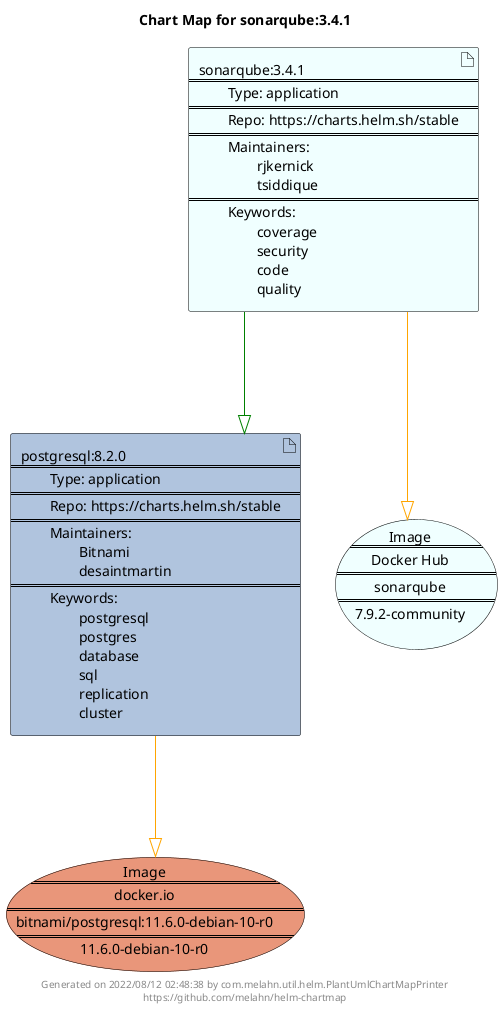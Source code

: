 @startuml
skinparam linetype ortho
skinparam backgroundColor white
skinparam usecaseBorderColor black
skinparam usecaseArrowColor LightSlateGray
skinparam artifactBorderColor black
skinparam artifactArrowColor LightSlateGray

title Chart Map for sonarqube:3.4.1

'There are 2 referenced Helm Charts
artifact "postgresql:8.2.0\n====\n\tType: application\n====\n\tRepo: https://charts.helm.sh/stable\n====\n\tMaintainers: \n\t\tBitnami\n\t\tdesaintmartin\n====\n\tKeywords: \n\t\tpostgresql\n\t\tpostgres\n\t\tdatabase\n\t\tsql\n\t\treplication\n\t\tcluster" as postgresql_8_2_0 #LightSteelBlue
artifact "sonarqube:3.4.1\n====\n\tType: application\n====\n\tRepo: https://charts.helm.sh/stable\n====\n\tMaintainers: \n\t\trjkernick\n\t\ttsiddique\n====\n\tKeywords: \n\t\tcoverage\n\t\tsecurity\n\t\tcode\n\t\tquality" as sonarqube_3_4_1 #Azure

'There are 2 referenced Docker Images
usecase "Image\n====\ndocker.io\n====\nbitnami/postgresql:11.6.0-debian-10-r0\n====\n11.6.0-debian-10-r0" as docker_io_bitnami_postgresql_11_6_0_debian_10_r0 #DarkSalmon
usecase "Image\n====\nDocker Hub\n====\nsonarqube\n====\n7.9.2-community" as sonarqube_7_9_2_community #Azure

'Chart Dependencies
sonarqube_3_4_1--[#green]-|>postgresql_8_2_0
postgresql_8_2_0--[#orange]-|>docker_io_bitnami_postgresql_11_6_0_debian_10_r0
sonarqube_3_4_1--[#orange]-|>sonarqube_7_9_2_community

center footer Generated on 2022/08/12 02:48:38 by com.melahn.util.helm.PlantUmlChartMapPrinter\nhttps://github.com/melahn/helm-chartmap
@enduml

